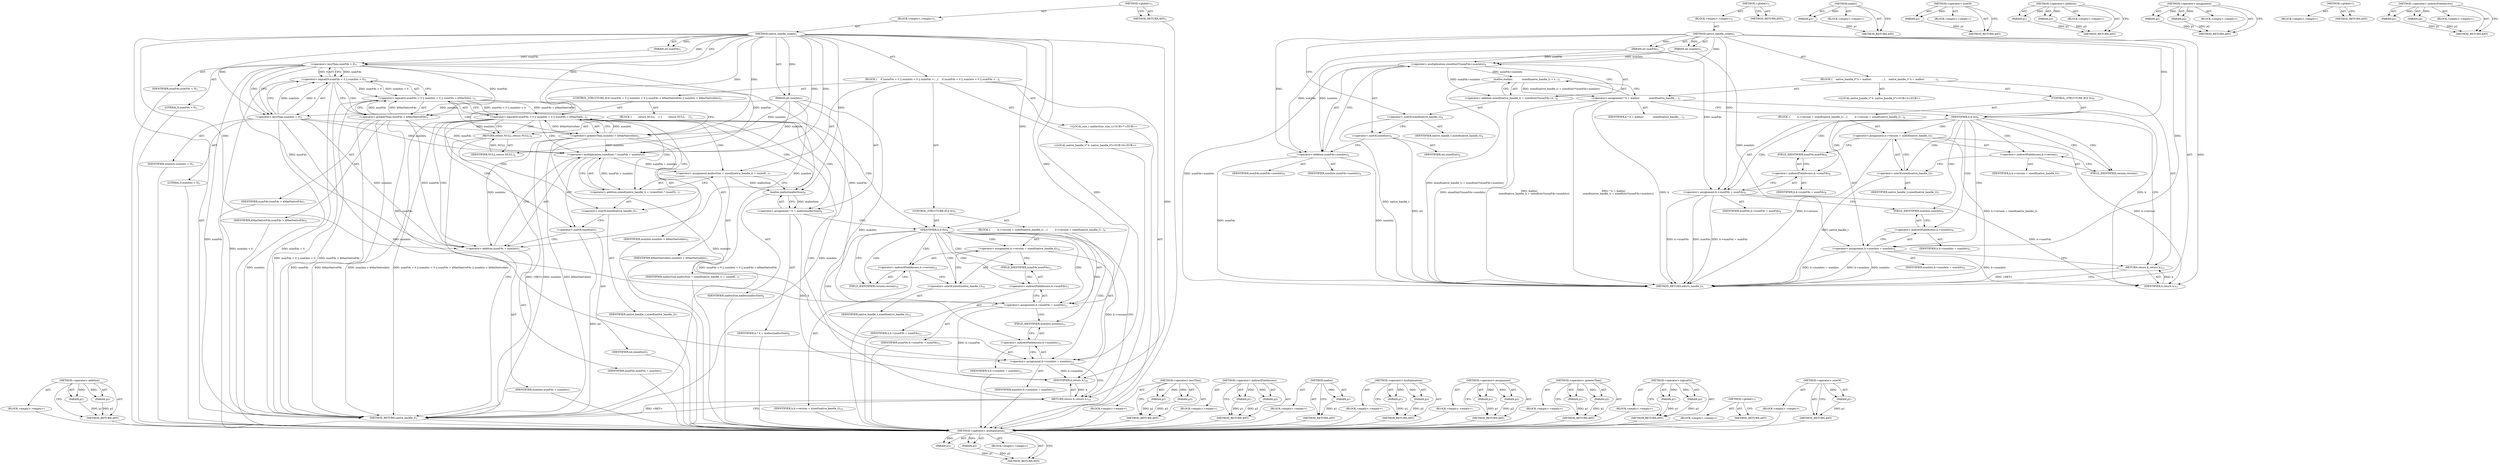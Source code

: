 digraph "&lt;operator&gt;.sizeOf" {
vulnerable_85 [label=<(METHOD,&lt;operator&gt;.multiplication)>];
vulnerable_86 [label=<(PARAM,p1)>];
vulnerable_87 [label=<(PARAM,p2)>];
vulnerable_88 [label=<(BLOCK,&lt;empty&gt;,&lt;empty&gt;)>];
vulnerable_89 [label=<(METHOD_RETURN,ANY)>];
vulnerable_6 [label=<(METHOD,&lt;global&gt;)<SUB>1</SUB>>];
vulnerable_7 [label=<(BLOCK,&lt;empty&gt;,&lt;empty&gt;)<SUB>1</SUB>>];
vulnerable_8 [label=<(METHOD,native_handle_create)<SUB>1</SUB>>];
vulnerable_9 [label=<(PARAM,int numFds)<SUB>1</SUB>>];
vulnerable_10 [label=<(PARAM,int numInts)<SUB>1</SUB>>];
vulnerable_11 [label=<(BLOCK,{
    native_handle_t* h = malloc(
            ...,{
    native_handle_t* h = malloc(
            ...)<SUB>2</SUB>>];
vulnerable_12 [label="<(LOCAL,native_handle_t* h: native_handle_t*)<SUB>3</SUB>>"];
vulnerable_13 [label=<(&lt;operator&gt;.assignment,* h = malloc(
            sizeof(native_handle_...)<SUB>3</SUB>>];
vulnerable_14 [label=<(IDENTIFIER,h,* h = malloc(
            sizeof(native_handle_...)<SUB>3</SUB>>];
vulnerable_15 [label=<(malloc,malloc(
            sizeof(native_handle_t) + s...)<SUB>3</SUB>>];
vulnerable_16 [label=<(&lt;operator&gt;.addition,sizeof(native_handle_t) + sizeof(int)*(numFds+n...)<SUB>4</SUB>>];
vulnerable_17 [label=<(&lt;operator&gt;.sizeOf,sizeof(native_handle_t))<SUB>4</SUB>>];
vulnerable_18 [label=<(IDENTIFIER,native_handle_t,sizeof(native_handle_t))<SUB>4</SUB>>];
vulnerable_19 [label=<(&lt;operator&gt;.multiplication,sizeof(int)*(numFds+numInts))<SUB>4</SUB>>];
vulnerable_20 [label=<(&lt;operator&gt;.sizeOf,sizeof(int))<SUB>4</SUB>>];
vulnerable_21 [label=<(IDENTIFIER,int,sizeof(int))<SUB>4</SUB>>];
vulnerable_22 [label=<(&lt;operator&gt;.addition,numFds+numInts)<SUB>4</SUB>>];
vulnerable_23 [label=<(IDENTIFIER,numFds,numFds+numInts)<SUB>4</SUB>>];
vulnerable_24 [label=<(IDENTIFIER,numInts,numFds+numInts)<SUB>4</SUB>>];
vulnerable_25 [label=<(CONTROL_STRUCTURE,IF,if (h))<SUB>6</SUB>>];
vulnerable_26 [label=<(IDENTIFIER,h,if (h))<SUB>6</SUB>>];
vulnerable_27 [label=<(BLOCK,{
         h-&gt;version = sizeof(native_handle_t)...,{
         h-&gt;version = sizeof(native_handle_t)...)<SUB>6</SUB>>];
vulnerable_28 [label=<(&lt;operator&gt;.assignment,h-&gt;version = sizeof(native_handle_t))<SUB>7</SUB>>];
vulnerable_29 [label=<(&lt;operator&gt;.indirectFieldAccess,h-&gt;version)<SUB>7</SUB>>];
vulnerable_30 [label=<(IDENTIFIER,h,h-&gt;version = sizeof(native_handle_t))<SUB>7</SUB>>];
vulnerable_31 [label=<(FIELD_IDENTIFIER,version,version)<SUB>7</SUB>>];
vulnerable_32 [label=<(&lt;operator&gt;.sizeOf,sizeof(native_handle_t))<SUB>7</SUB>>];
vulnerable_33 [label=<(IDENTIFIER,native_handle_t,sizeof(native_handle_t))<SUB>7</SUB>>];
vulnerable_34 [label=<(&lt;operator&gt;.assignment,h-&gt;numFds = numFds)<SUB>8</SUB>>];
vulnerable_35 [label=<(&lt;operator&gt;.indirectFieldAccess,h-&gt;numFds)<SUB>8</SUB>>];
vulnerable_36 [label=<(IDENTIFIER,h,h-&gt;numFds = numFds)<SUB>8</SUB>>];
vulnerable_37 [label=<(FIELD_IDENTIFIER,numFds,numFds)<SUB>8</SUB>>];
vulnerable_38 [label=<(IDENTIFIER,numFds,h-&gt;numFds = numFds)<SUB>8</SUB>>];
vulnerable_39 [label=<(&lt;operator&gt;.assignment,h-&gt;numInts = numInts)<SUB>9</SUB>>];
vulnerable_40 [label=<(&lt;operator&gt;.indirectFieldAccess,h-&gt;numInts)<SUB>9</SUB>>];
vulnerable_41 [label=<(IDENTIFIER,h,h-&gt;numInts = numInts)<SUB>9</SUB>>];
vulnerable_42 [label=<(FIELD_IDENTIFIER,numInts,numInts)<SUB>9</SUB>>];
vulnerable_43 [label=<(IDENTIFIER,numInts,h-&gt;numInts = numInts)<SUB>9</SUB>>];
vulnerable_44 [label=<(RETURN,return h;,return h;)<SUB>11</SUB>>];
vulnerable_45 [label=<(IDENTIFIER,h,return h;)<SUB>11</SUB>>];
vulnerable_46 [label=<(METHOD_RETURN,native_handle_t)<SUB>1</SUB>>];
vulnerable_48 [label=<(METHOD_RETURN,ANY)<SUB>1</SUB>>];
vulnerable_72 [label=<(METHOD,malloc)>];
vulnerable_73 [label=<(PARAM,p1)>];
vulnerable_74 [label=<(BLOCK,&lt;empty&gt;,&lt;empty&gt;)>];
vulnerable_75 [label=<(METHOD_RETURN,ANY)>];
vulnerable_81 [label=<(METHOD,&lt;operator&gt;.sizeOf)>];
vulnerable_82 [label=<(PARAM,p1)>];
vulnerable_83 [label=<(BLOCK,&lt;empty&gt;,&lt;empty&gt;)>];
vulnerable_84 [label=<(METHOD_RETURN,ANY)>];
vulnerable_76 [label=<(METHOD,&lt;operator&gt;.addition)>];
vulnerable_77 [label=<(PARAM,p1)>];
vulnerable_78 [label=<(PARAM,p2)>];
vulnerable_79 [label=<(BLOCK,&lt;empty&gt;,&lt;empty&gt;)>];
vulnerable_80 [label=<(METHOD_RETURN,ANY)>];
vulnerable_67 [label=<(METHOD,&lt;operator&gt;.assignment)>];
vulnerable_68 [label=<(PARAM,p1)>];
vulnerable_69 [label=<(PARAM,p2)>];
vulnerable_70 [label=<(BLOCK,&lt;empty&gt;,&lt;empty&gt;)>];
vulnerable_71 [label=<(METHOD_RETURN,ANY)>];
vulnerable_61 [label=<(METHOD,&lt;global&gt;)<SUB>1</SUB>>];
vulnerable_62 [label=<(BLOCK,&lt;empty&gt;,&lt;empty&gt;)>];
vulnerable_63 [label=<(METHOD_RETURN,ANY)>];
vulnerable_90 [label=<(METHOD,&lt;operator&gt;.indirectFieldAccess)>];
vulnerable_91 [label=<(PARAM,p1)>];
vulnerable_92 [label=<(PARAM,p2)>];
vulnerable_93 [label=<(BLOCK,&lt;empty&gt;,&lt;empty&gt;)>];
vulnerable_94 [label=<(METHOD_RETURN,ANY)>];
fixed_112 [label=<(METHOD,&lt;operator&gt;.addition)>];
fixed_113 [label=<(PARAM,p1)>];
fixed_114 [label=<(PARAM,p2)>];
fixed_115 [label=<(BLOCK,&lt;empty&gt;,&lt;empty&gt;)>];
fixed_116 [label=<(METHOD_RETURN,ANY)>];
fixed_6 [label=<(METHOD,&lt;global&gt;)<SUB>1</SUB>>];
fixed_7 [label=<(BLOCK,&lt;empty&gt;,&lt;empty&gt;)<SUB>1</SUB>>];
fixed_8 [label=<(METHOD,native_handle_create)<SUB>1</SUB>>];
fixed_9 [label=<(PARAM,int numFds)<SUB>1</SUB>>];
fixed_10 [label=<(PARAM,int numInts)<SUB>1</SUB>>];
fixed_11 [label=<(BLOCK,{
    if (numFds &lt; 0 || numInts &lt; 0 || numFds &gt;...,{
    if (numFds &lt; 0 || numInts &lt; 0 || numFds &gt;...)<SUB>2</SUB>>];
fixed_12 [label=<(CONTROL_STRUCTURE,IF,if (numFds &lt; 0 || numInts &lt; 0 || numFds &gt; kMaxNativeFds || numInts &gt; kMaxNativeInts))<SUB>3</SUB>>];
fixed_13 [label=<(&lt;operator&gt;.logicalOr,numFds &lt; 0 || numInts &lt; 0 || numFds &gt; kMaxNativ...)<SUB>3</SUB>>];
fixed_14 [label=<(&lt;operator&gt;.logicalOr,numFds &lt; 0 || numInts &lt; 0 || numFds &gt; kMaxNativ...)<SUB>3</SUB>>];
fixed_15 [label=<(&lt;operator&gt;.logicalOr,numFds &lt; 0 || numInts &lt; 0)<SUB>3</SUB>>];
fixed_16 [label=<(&lt;operator&gt;.lessThan,numFds &lt; 0)<SUB>3</SUB>>];
fixed_17 [label=<(IDENTIFIER,numFds,numFds &lt; 0)<SUB>3</SUB>>];
fixed_18 [label=<(LITERAL,0,numFds &lt; 0)<SUB>3</SUB>>];
fixed_19 [label=<(&lt;operator&gt;.lessThan,numInts &lt; 0)<SUB>3</SUB>>];
fixed_20 [label=<(IDENTIFIER,numInts,numInts &lt; 0)<SUB>3</SUB>>];
fixed_21 [label=<(LITERAL,0,numInts &lt; 0)<SUB>3</SUB>>];
fixed_22 [label=<(&lt;operator&gt;.greaterThan,numFds &gt; kMaxNativeFds)<SUB>3</SUB>>];
fixed_23 [label=<(IDENTIFIER,numFds,numFds &gt; kMaxNativeFds)<SUB>3</SUB>>];
fixed_24 [label=<(IDENTIFIER,kMaxNativeFds,numFds &gt; kMaxNativeFds)<SUB>3</SUB>>];
fixed_25 [label=<(&lt;operator&gt;.greaterThan,numInts &gt; kMaxNativeInts)<SUB>3</SUB>>];
fixed_26 [label=<(IDENTIFIER,numInts,numInts &gt; kMaxNativeInts)<SUB>3</SUB>>];
fixed_27 [label=<(IDENTIFIER,kMaxNativeInts,numInts &gt; kMaxNativeInts)<SUB>3</SUB>>];
fixed_28 [label=<(BLOCK,{
        return NULL;
    },{
        return NULL;
    })<SUB>3</SUB>>];
fixed_29 [label=<(RETURN,return NULL;,return NULL;)<SUB>4</SUB>>];
fixed_30 [label=<(IDENTIFIER,NULL,return NULL;)<SUB>4</SUB>>];
fixed_31 [label="<(LOCAL,size_t mallocSize: size_t)<SUB>7</SUB>>"];
fixed_32 [label=<(&lt;operator&gt;.assignment,mallocSize = sizeof(native_handle_t) + (sizeof(...)<SUB>7</SUB>>];
fixed_33 [label=<(IDENTIFIER,mallocSize,mallocSize = sizeof(native_handle_t) + (sizeof(...)<SUB>7</SUB>>];
fixed_34 [label=<(&lt;operator&gt;.addition,sizeof(native_handle_t) + (sizeof(int) * (numFd...)<SUB>7</SUB>>];
fixed_35 [label=<(&lt;operator&gt;.sizeOf,sizeof(native_handle_t))<SUB>7</SUB>>];
fixed_36 [label=<(IDENTIFIER,native_handle_t,sizeof(native_handle_t))<SUB>7</SUB>>];
fixed_37 [label=<(&lt;operator&gt;.multiplication,sizeof(int) * (numFds + numInts))<SUB>7</SUB>>];
fixed_38 [label=<(&lt;operator&gt;.sizeOf,sizeof(int))<SUB>7</SUB>>];
fixed_39 [label=<(IDENTIFIER,int,sizeof(int))<SUB>7</SUB>>];
fixed_40 [label=<(&lt;operator&gt;.addition,numFds + numInts)<SUB>7</SUB>>];
fixed_41 [label=<(IDENTIFIER,numFds,numFds + numInts)<SUB>7</SUB>>];
fixed_42 [label=<(IDENTIFIER,numInts,numFds + numInts)<SUB>7</SUB>>];
fixed_43 [label="<(LOCAL,native_handle_t* h: native_handle_t*)<SUB>8</SUB>>"];
fixed_44 [label=<(&lt;operator&gt;.assignment,* h = malloc(mallocSize))<SUB>8</SUB>>];
fixed_45 [label=<(IDENTIFIER,h,* h = malloc(mallocSize))<SUB>8</SUB>>];
fixed_46 [label=<(malloc,malloc(mallocSize))<SUB>8</SUB>>];
fixed_47 [label=<(IDENTIFIER,mallocSize,malloc(mallocSize))<SUB>8</SUB>>];
fixed_48 [label=<(CONTROL_STRUCTURE,IF,if (h))<SUB>9</SUB>>];
fixed_49 [label=<(IDENTIFIER,h,if (h))<SUB>9</SUB>>];
fixed_50 [label=<(BLOCK,{
         h-&gt;version = sizeof(native_handle_t)...,{
         h-&gt;version = sizeof(native_handle_t)...)<SUB>9</SUB>>];
fixed_51 [label=<(&lt;operator&gt;.assignment,h-&gt;version = sizeof(native_handle_t))<SUB>10</SUB>>];
fixed_52 [label=<(&lt;operator&gt;.indirectFieldAccess,h-&gt;version)<SUB>10</SUB>>];
fixed_53 [label=<(IDENTIFIER,h,h-&gt;version = sizeof(native_handle_t))<SUB>10</SUB>>];
fixed_54 [label=<(FIELD_IDENTIFIER,version,version)<SUB>10</SUB>>];
fixed_55 [label=<(&lt;operator&gt;.sizeOf,sizeof(native_handle_t))<SUB>10</SUB>>];
fixed_56 [label=<(IDENTIFIER,native_handle_t,sizeof(native_handle_t))<SUB>10</SUB>>];
fixed_57 [label=<(&lt;operator&gt;.assignment,h-&gt;numFds = numFds)<SUB>11</SUB>>];
fixed_58 [label=<(&lt;operator&gt;.indirectFieldAccess,h-&gt;numFds)<SUB>11</SUB>>];
fixed_59 [label=<(IDENTIFIER,h,h-&gt;numFds = numFds)<SUB>11</SUB>>];
fixed_60 [label=<(FIELD_IDENTIFIER,numFds,numFds)<SUB>11</SUB>>];
fixed_61 [label=<(IDENTIFIER,numFds,h-&gt;numFds = numFds)<SUB>11</SUB>>];
fixed_62 [label=<(&lt;operator&gt;.assignment,h-&gt;numInts = numInts)<SUB>12</SUB>>];
fixed_63 [label=<(&lt;operator&gt;.indirectFieldAccess,h-&gt;numInts)<SUB>12</SUB>>];
fixed_64 [label=<(IDENTIFIER,h,h-&gt;numInts = numInts)<SUB>12</SUB>>];
fixed_65 [label=<(FIELD_IDENTIFIER,numInts,numInts)<SUB>12</SUB>>];
fixed_66 [label=<(IDENTIFIER,numInts,h-&gt;numInts = numInts)<SUB>12</SUB>>];
fixed_67 [label=<(RETURN,return h;,return h;)<SUB>14</SUB>>];
fixed_68 [label=<(IDENTIFIER,h,return h;)<SUB>14</SUB>>];
fixed_69 [label=<(METHOD_RETURN,native_handle_t)<SUB>1</SUB>>];
fixed_71 [label=<(METHOD_RETURN,ANY)<SUB>1</SUB>>];
fixed_97 [label=<(METHOD,&lt;operator&gt;.lessThan)>];
fixed_98 [label=<(PARAM,p1)>];
fixed_99 [label=<(PARAM,p2)>];
fixed_100 [label=<(BLOCK,&lt;empty&gt;,&lt;empty&gt;)>];
fixed_101 [label=<(METHOD_RETURN,ANY)>];
fixed_130 [label=<(METHOD,&lt;operator&gt;.indirectFieldAccess)>];
fixed_131 [label=<(PARAM,p1)>];
fixed_132 [label=<(PARAM,p2)>];
fixed_133 [label=<(BLOCK,&lt;empty&gt;,&lt;empty&gt;)>];
fixed_134 [label=<(METHOD_RETURN,ANY)>];
fixed_126 [label=<(METHOD,malloc)>];
fixed_127 [label=<(PARAM,p1)>];
fixed_128 [label=<(BLOCK,&lt;empty&gt;,&lt;empty&gt;)>];
fixed_129 [label=<(METHOD_RETURN,ANY)>];
fixed_121 [label=<(METHOD,&lt;operator&gt;.multiplication)>];
fixed_122 [label=<(PARAM,p1)>];
fixed_123 [label=<(PARAM,p2)>];
fixed_124 [label=<(BLOCK,&lt;empty&gt;,&lt;empty&gt;)>];
fixed_125 [label=<(METHOD_RETURN,ANY)>];
fixed_107 [label=<(METHOD,&lt;operator&gt;.assignment)>];
fixed_108 [label=<(PARAM,p1)>];
fixed_109 [label=<(PARAM,p2)>];
fixed_110 [label=<(BLOCK,&lt;empty&gt;,&lt;empty&gt;)>];
fixed_111 [label=<(METHOD_RETURN,ANY)>];
fixed_102 [label=<(METHOD,&lt;operator&gt;.greaterThan)>];
fixed_103 [label=<(PARAM,p1)>];
fixed_104 [label=<(PARAM,p2)>];
fixed_105 [label=<(BLOCK,&lt;empty&gt;,&lt;empty&gt;)>];
fixed_106 [label=<(METHOD_RETURN,ANY)>];
fixed_92 [label=<(METHOD,&lt;operator&gt;.logicalOr)>];
fixed_93 [label=<(PARAM,p1)>];
fixed_94 [label=<(PARAM,p2)>];
fixed_95 [label=<(BLOCK,&lt;empty&gt;,&lt;empty&gt;)>];
fixed_96 [label=<(METHOD_RETURN,ANY)>];
fixed_86 [label=<(METHOD,&lt;global&gt;)<SUB>1</SUB>>];
fixed_87 [label=<(BLOCK,&lt;empty&gt;,&lt;empty&gt;)>];
fixed_88 [label=<(METHOD_RETURN,ANY)>];
fixed_117 [label=<(METHOD,&lt;operator&gt;.sizeOf)>];
fixed_118 [label=<(PARAM,p1)>];
fixed_119 [label=<(BLOCK,&lt;empty&gt;,&lt;empty&gt;)>];
fixed_120 [label=<(METHOD_RETURN,ANY)>];
vulnerable_85 -> vulnerable_86  [key=0, label="AST: "];
vulnerable_85 -> vulnerable_86  [key=1, label="DDG: "];
vulnerable_85 -> vulnerable_88  [key=0, label="AST: "];
vulnerable_85 -> vulnerable_87  [key=0, label="AST: "];
vulnerable_85 -> vulnerable_87  [key=1, label="DDG: "];
vulnerable_85 -> vulnerable_89  [key=0, label="AST: "];
vulnerable_85 -> vulnerable_89  [key=1, label="CFG: "];
vulnerable_86 -> vulnerable_89  [key=0, label="DDG: p1"];
vulnerable_87 -> vulnerable_89  [key=0, label="DDG: p2"];
vulnerable_6 -> vulnerable_7  [key=0, label="AST: "];
vulnerable_6 -> vulnerable_48  [key=0, label="AST: "];
vulnerable_6 -> vulnerable_48  [key=1, label="CFG: "];
vulnerable_7 -> vulnerable_8  [key=0, label="AST: "];
vulnerable_8 -> vulnerable_9  [key=0, label="AST: "];
vulnerable_8 -> vulnerable_9  [key=1, label="DDG: "];
vulnerable_8 -> vulnerable_10  [key=0, label="AST: "];
vulnerable_8 -> vulnerable_10  [key=1, label="DDG: "];
vulnerable_8 -> vulnerable_11  [key=0, label="AST: "];
vulnerable_8 -> vulnerable_46  [key=0, label="AST: "];
vulnerable_8 -> vulnerable_17  [key=0, label="CFG: "];
vulnerable_8 -> vulnerable_26  [key=0, label="DDG: "];
vulnerable_8 -> vulnerable_45  [key=0, label="DDG: "];
vulnerable_8 -> vulnerable_34  [key=0, label="DDG: "];
vulnerable_8 -> vulnerable_39  [key=0, label="DDG: "];
vulnerable_8 -> vulnerable_19  [key=0, label="DDG: "];
vulnerable_8 -> vulnerable_22  [key=0, label="DDG: "];
vulnerable_9 -> vulnerable_34  [key=0, label="DDG: numFds"];
vulnerable_9 -> vulnerable_19  [key=0, label="DDG: numFds"];
vulnerable_9 -> vulnerable_22  [key=0, label="DDG: numFds"];
vulnerable_10 -> vulnerable_39  [key=0, label="DDG: numInts"];
vulnerable_10 -> vulnerable_19  [key=0, label="DDG: numInts"];
vulnerable_10 -> vulnerable_22  [key=0, label="DDG: numInts"];
vulnerable_11 -> vulnerable_12  [key=0, label="AST: "];
vulnerable_11 -> vulnerable_13  [key=0, label="AST: "];
vulnerable_11 -> vulnerable_25  [key=0, label="AST: "];
vulnerable_11 -> vulnerable_44  [key=0, label="AST: "];
vulnerable_13 -> vulnerable_14  [key=0, label="AST: "];
vulnerable_13 -> vulnerable_15  [key=0, label="AST: "];
vulnerable_13 -> vulnerable_26  [key=0, label="CFG: "];
vulnerable_13 -> vulnerable_46  [key=0, label="DDG: h"];
vulnerable_13 -> vulnerable_46  [key=1, label="DDG: malloc(
            sizeof(native_handle_t) + sizeof(int)*(numFds+numInts))"];
vulnerable_13 -> vulnerable_46  [key=2, label="DDG: * h = malloc(
            sizeof(native_handle_t) + sizeof(int)*(numFds+numInts))"];
vulnerable_13 -> vulnerable_45  [key=0, label="DDG: h"];
vulnerable_15 -> vulnerable_16  [key=0, label="AST: "];
vulnerable_15 -> vulnerable_13  [key=0, label="CFG: "];
vulnerable_15 -> vulnerable_13  [key=1, label="DDG: sizeof(native_handle_t) + sizeof(int)*(numFds+numInts)"];
vulnerable_15 -> vulnerable_46  [key=0, label="DDG: sizeof(native_handle_t) + sizeof(int)*(numFds+numInts)"];
vulnerable_16 -> vulnerable_17  [key=0, label="AST: "];
vulnerable_16 -> vulnerable_19  [key=0, label="AST: "];
vulnerable_16 -> vulnerable_15  [key=0, label="CFG: "];
vulnerable_16 -> vulnerable_46  [key=0, label="DDG: sizeof(int)*(numFds+numInts)"];
vulnerable_17 -> vulnerable_18  [key=0, label="AST: "];
vulnerable_17 -> vulnerable_20  [key=0, label="CFG: "];
vulnerable_17 -> vulnerable_46  [key=0, label="DDG: native_handle_t"];
vulnerable_19 -> vulnerable_20  [key=0, label="AST: "];
vulnerable_19 -> vulnerable_22  [key=0, label="AST: "];
vulnerable_19 -> vulnerable_16  [key=0, label="CFG: "];
vulnerable_19 -> vulnerable_16  [key=1, label="DDG: numFds+numInts"];
vulnerable_19 -> vulnerable_46  [key=0, label="DDG: numFds+numInts"];
vulnerable_19 -> vulnerable_15  [key=0, label="DDG: numFds+numInts"];
vulnerable_20 -> vulnerable_21  [key=0, label="AST: "];
vulnerable_20 -> vulnerable_22  [key=0, label="CFG: "];
vulnerable_20 -> vulnerable_46  [key=0, label="DDG: int"];
vulnerable_22 -> vulnerable_23  [key=0, label="AST: "];
vulnerable_22 -> vulnerable_24  [key=0, label="AST: "];
vulnerable_22 -> vulnerable_19  [key=0, label="CFG: "];
vulnerable_22 -> vulnerable_46  [key=0, label="DDG: numFds"];
vulnerable_22 -> vulnerable_46  [key=1, label="DDG: numInts"];
vulnerable_25 -> vulnerable_26  [key=0, label="AST: "];
vulnerable_25 -> vulnerable_27  [key=0, label="AST: "];
vulnerable_26 -> vulnerable_31  [key=0, label="CFG: "];
vulnerable_26 -> vulnerable_31  [key=1, label="CDG: "];
vulnerable_26 -> vulnerable_44  [key=0, label="CFG: "];
vulnerable_26 -> vulnerable_40  [key=0, label="CDG: "];
vulnerable_26 -> vulnerable_29  [key=0, label="CDG: "];
vulnerable_26 -> vulnerable_34  [key=0, label="CDG: "];
vulnerable_26 -> vulnerable_32  [key=0, label="CDG: "];
vulnerable_26 -> vulnerable_42  [key=0, label="CDG: "];
vulnerable_26 -> vulnerable_28  [key=0, label="CDG: "];
vulnerable_26 -> vulnerable_35  [key=0, label="CDG: "];
vulnerable_26 -> vulnerable_37  [key=0, label="CDG: "];
vulnerable_26 -> vulnerable_39  [key=0, label="CDG: "];
vulnerable_27 -> vulnerable_28  [key=0, label="AST: "];
vulnerable_27 -> vulnerable_34  [key=0, label="AST: "];
vulnerable_27 -> vulnerable_39  [key=0, label="AST: "];
vulnerable_28 -> vulnerable_29  [key=0, label="AST: "];
vulnerable_28 -> vulnerable_32  [key=0, label="AST: "];
vulnerable_28 -> vulnerable_37  [key=0, label="CFG: "];
vulnerable_28 -> vulnerable_46  [key=0, label="DDG: h-&gt;version"];
vulnerable_28 -> vulnerable_46  [key=1, label="DDG: h-&gt;version = sizeof(native_handle_t)"];
vulnerable_28 -> vulnerable_45  [key=0, label="DDG: h-&gt;version"];
vulnerable_29 -> vulnerable_30  [key=0, label="AST: "];
vulnerable_29 -> vulnerable_31  [key=0, label="AST: "];
vulnerable_29 -> vulnerable_32  [key=0, label="CFG: "];
vulnerable_31 -> vulnerable_29  [key=0, label="CFG: "];
vulnerable_32 -> vulnerable_33  [key=0, label="AST: "];
vulnerable_32 -> vulnerable_28  [key=0, label="CFG: "];
vulnerable_32 -> vulnerable_46  [key=0, label="DDG: native_handle_t"];
vulnerable_34 -> vulnerable_35  [key=0, label="AST: "];
vulnerable_34 -> vulnerable_38  [key=0, label="AST: "];
vulnerable_34 -> vulnerable_42  [key=0, label="CFG: "];
vulnerable_34 -> vulnerable_46  [key=0, label="DDG: h-&gt;numFds"];
vulnerable_34 -> vulnerable_46  [key=1, label="DDG: numFds"];
vulnerable_34 -> vulnerable_46  [key=2, label="DDG: h-&gt;numFds = numFds"];
vulnerable_34 -> vulnerable_45  [key=0, label="DDG: h-&gt;numFds"];
vulnerable_35 -> vulnerable_36  [key=0, label="AST: "];
vulnerable_35 -> vulnerable_37  [key=0, label="AST: "];
vulnerable_35 -> vulnerable_34  [key=0, label="CFG: "];
vulnerable_37 -> vulnerable_35  [key=0, label="CFG: "];
vulnerable_39 -> vulnerable_40  [key=0, label="AST: "];
vulnerable_39 -> vulnerable_43  [key=0, label="AST: "];
vulnerable_39 -> vulnerable_44  [key=0, label="CFG: "];
vulnerable_39 -> vulnerable_46  [key=0, label="DDG: h-&gt;numInts"];
vulnerable_39 -> vulnerable_46  [key=1, label="DDG: numInts"];
vulnerable_39 -> vulnerable_46  [key=2, label="DDG: h-&gt;numInts = numInts"];
vulnerable_39 -> vulnerable_45  [key=0, label="DDG: h-&gt;numInts"];
vulnerable_40 -> vulnerable_41  [key=0, label="AST: "];
vulnerable_40 -> vulnerable_42  [key=0, label="AST: "];
vulnerable_40 -> vulnerable_39  [key=0, label="CFG: "];
vulnerable_42 -> vulnerable_40  [key=0, label="CFG: "];
vulnerable_44 -> vulnerable_45  [key=0, label="AST: "];
vulnerable_44 -> vulnerable_46  [key=0, label="CFG: "];
vulnerable_44 -> vulnerable_46  [key=1, label="DDG: &lt;RET&gt;"];
vulnerable_45 -> vulnerable_44  [key=0, label="DDG: h"];
vulnerable_72 -> vulnerable_73  [key=0, label="AST: "];
vulnerable_72 -> vulnerable_73  [key=1, label="DDG: "];
vulnerable_72 -> vulnerable_74  [key=0, label="AST: "];
vulnerable_72 -> vulnerable_75  [key=0, label="AST: "];
vulnerable_72 -> vulnerable_75  [key=1, label="CFG: "];
vulnerable_73 -> vulnerable_75  [key=0, label="DDG: p1"];
vulnerable_81 -> vulnerable_82  [key=0, label="AST: "];
vulnerable_81 -> vulnerable_82  [key=1, label="DDG: "];
vulnerable_81 -> vulnerable_83  [key=0, label="AST: "];
vulnerable_81 -> vulnerable_84  [key=0, label="AST: "];
vulnerable_81 -> vulnerable_84  [key=1, label="CFG: "];
vulnerable_82 -> vulnerable_84  [key=0, label="DDG: p1"];
vulnerable_76 -> vulnerable_77  [key=0, label="AST: "];
vulnerable_76 -> vulnerable_77  [key=1, label="DDG: "];
vulnerable_76 -> vulnerable_79  [key=0, label="AST: "];
vulnerable_76 -> vulnerable_78  [key=0, label="AST: "];
vulnerable_76 -> vulnerable_78  [key=1, label="DDG: "];
vulnerable_76 -> vulnerable_80  [key=0, label="AST: "];
vulnerable_76 -> vulnerable_80  [key=1, label="CFG: "];
vulnerable_77 -> vulnerable_80  [key=0, label="DDG: p1"];
vulnerable_78 -> vulnerable_80  [key=0, label="DDG: p2"];
vulnerable_67 -> vulnerable_68  [key=0, label="AST: "];
vulnerable_67 -> vulnerable_68  [key=1, label="DDG: "];
vulnerable_67 -> vulnerable_70  [key=0, label="AST: "];
vulnerable_67 -> vulnerable_69  [key=0, label="AST: "];
vulnerable_67 -> vulnerable_69  [key=1, label="DDG: "];
vulnerable_67 -> vulnerable_71  [key=0, label="AST: "];
vulnerable_67 -> vulnerable_71  [key=1, label="CFG: "];
vulnerable_68 -> vulnerable_71  [key=0, label="DDG: p1"];
vulnerable_69 -> vulnerable_71  [key=0, label="DDG: p2"];
vulnerable_61 -> vulnerable_62  [key=0, label="AST: "];
vulnerable_61 -> vulnerable_63  [key=0, label="AST: "];
vulnerable_61 -> vulnerable_63  [key=1, label="CFG: "];
vulnerable_90 -> vulnerable_91  [key=0, label="AST: "];
vulnerable_90 -> vulnerable_91  [key=1, label="DDG: "];
vulnerable_90 -> vulnerable_93  [key=0, label="AST: "];
vulnerable_90 -> vulnerable_92  [key=0, label="AST: "];
vulnerable_90 -> vulnerable_92  [key=1, label="DDG: "];
vulnerable_90 -> vulnerable_94  [key=0, label="AST: "];
vulnerable_90 -> vulnerable_94  [key=1, label="CFG: "];
vulnerable_91 -> vulnerable_94  [key=0, label="DDG: p1"];
vulnerable_92 -> vulnerable_94  [key=0, label="DDG: p2"];
fixed_112 -> fixed_113  [key=0, label="AST: "];
fixed_112 -> fixed_113  [key=1, label="DDG: "];
fixed_112 -> fixed_115  [key=0, label="AST: "];
fixed_112 -> fixed_114  [key=0, label="AST: "];
fixed_112 -> fixed_114  [key=1, label="DDG: "];
fixed_112 -> fixed_116  [key=0, label="AST: "];
fixed_112 -> fixed_116  [key=1, label="CFG: "];
fixed_113 -> fixed_116  [key=0, label="DDG: p1"];
fixed_114 -> fixed_116  [key=0, label="DDG: p2"];
fixed_115 -> vulnerable_85  [key=0];
fixed_116 -> vulnerable_85  [key=0];
fixed_6 -> fixed_7  [key=0, label="AST: "];
fixed_6 -> fixed_71  [key=0, label="AST: "];
fixed_6 -> fixed_71  [key=1, label="CFG: "];
fixed_7 -> fixed_8  [key=0, label="AST: "];
fixed_8 -> fixed_9  [key=0, label="AST: "];
fixed_8 -> fixed_9  [key=1, label="DDG: "];
fixed_8 -> fixed_10  [key=0, label="AST: "];
fixed_8 -> fixed_10  [key=1, label="DDG: "];
fixed_8 -> fixed_11  [key=0, label="AST: "];
fixed_8 -> fixed_69  [key=0, label="AST: "];
fixed_8 -> fixed_16  [key=0, label="CFG: "];
fixed_8 -> fixed_16  [key=1, label="DDG: "];
fixed_8 -> fixed_49  [key=0, label="DDG: "];
fixed_8 -> fixed_68  [key=0, label="DDG: "];
fixed_8 -> fixed_29  [key=0, label="DDG: "];
fixed_8 -> fixed_46  [key=0, label="DDG: "];
fixed_8 -> fixed_57  [key=0, label="DDG: "];
fixed_8 -> fixed_62  [key=0, label="DDG: "];
fixed_8 -> fixed_25  [key=0, label="DDG: "];
fixed_8 -> fixed_30  [key=0, label="DDG: "];
fixed_8 -> fixed_37  [key=0, label="DDG: "];
fixed_8 -> fixed_22  [key=0, label="DDG: "];
fixed_8 -> fixed_40  [key=0, label="DDG: "];
fixed_8 -> fixed_19  [key=0, label="DDG: "];
fixed_9 -> fixed_16  [key=0, label="DDG: numFds"];
fixed_10 -> fixed_69  [key=0, label="DDG: numInts"];
fixed_10 -> fixed_62  [key=0, label="DDG: numInts"];
fixed_10 -> fixed_25  [key=0, label="DDG: numInts"];
fixed_10 -> fixed_37  [key=0, label="DDG: numInts"];
fixed_10 -> fixed_40  [key=0, label="DDG: numInts"];
fixed_10 -> fixed_19  [key=0, label="DDG: numInts"];
fixed_11 -> fixed_12  [key=0, label="AST: "];
fixed_11 -> fixed_31  [key=0, label="AST: "];
fixed_11 -> fixed_32  [key=0, label="AST: "];
fixed_11 -> fixed_43  [key=0, label="AST: "];
fixed_11 -> fixed_44  [key=0, label="AST: "];
fixed_11 -> fixed_48  [key=0, label="AST: "];
fixed_11 -> fixed_67  [key=0, label="AST: "];
fixed_12 -> fixed_13  [key=0, label="AST: "];
fixed_12 -> fixed_28  [key=0, label="AST: "];
fixed_13 -> fixed_14  [key=0, label="AST: "];
fixed_13 -> fixed_25  [key=0, label="AST: "];
fixed_13 -> fixed_29  [key=0, label="CFG: "];
fixed_13 -> fixed_29  [key=1, label="CDG: "];
fixed_13 -> fixed_35  [key=0, label="CFG: "];
fixed_13 -> fixed_35  [key=1, label="CDG: "];
fixed_13 -> fixed_69  [key=0, label="DDG: numFds &lt; 0 || numInts &lt; 0 || numFds &gt; kMaxNativeFds"];
fixed_13 -> fixed_69  [key=1, label="DDG: numInts &gt; kMaxNativeInts"];
fixed_13 -> fixed_69  [key=2, label="DDG: numFds &lt; 0 || numInts &lt; 0 || numFds &gt; kMaxNativeFds || numInts &gt; kMaxNativeInts"];
fixed_13 -> fixed_34  [key=0, label="CDG: "];
fixed_13 -> fixed_32  [key=0, label="CDG: "];
fixed_13 -> fixed_49  [key=0, label="CDG: "];
fixed_13 -> fixed_37  [key=0, label="CDG: "];
fixed_13 -> fixed_46  [key=0, label="CDG: "];
fixed_13 -> fixed_38  [key=0, label="CDG: "];
fixed_13 -> fixed_67  [key=0, label="CDG: "];
fixed_13 -> fixed_40  [key=0, label="CDG: "];
fixed_13 -> fixed_44  [key=0, label="CDG: "];
fixed_14 -> fixed_15  [key=0, label="AST: "];
fixed_14 -> fixed_22  [key=0, label="AST: "];
fixed_14 -> fixed_13  [key=0, label="CFG: "];
fixed_14 -> fixed_13  [key=1, label="DDG: numFds &lt; 0 || numInts &lt; 0"];
fixed_14 -> fixed_13  [key=2, label="DDG: numFds &gt; kMaxNativeFds"];
fixed_14 -> fixed_25  [key=0, label="CFG: "];
fixed_14 -> fixed_25  [key=1, label="CDG: "];
fixed_14 -> fixed_69  [key=0, label="DDG: numFds &lt; 0 || numInts &lt; 0"];
fixed_14 -> fixed_69  [key=1, label="DDG: numFds &gt; kMaxNativeFds"];
fixed_15 -> fixed_16  [key=0, label="AST: "];
fixed_15 -> fixed_19  [key=0, label="AST: "];
fixed_15 -> fixed_14  [key=0, label="CFG: "];
fixed_15 -> fixed_14  [key=1, label="DDG: numFds &lt; 0"];
fixed_15 -> fixed_14  [key=2, label="DDG: numInts &lt; 0"];
fixed_15 -> fixed_22  [key=0, label="CFG: "];
fixed_15 -> fixed_22  [key=1, label="CDG: "];
fixed_15 -> fixed_69  [key=0, label="DDG: numFds &lt; 0"];
fixed_15 -> fixed_69  [key=1, label="DDG: numInts &lt; 0"];
fixed_16 -> fixed_17  [key=0, label="AST: "];
fixed_16 -> fixed_18  [key=0, label="AST: "];
fixed_16 -> fixed_15  [key=0, label="CFG: "];
fixed_16 -> fixed_15  [key=1, label="DDG: numFds"];
fixed_16 -> fixed_15  [key=2, label="DDG: 0"];
fixed_16 -> fixed_19  [key=0, label="CFG: "];
fixed_16 -> fixed_19  [key=1, label="CDG: "];
fixed_16 -> fixed_69  [key=0, label="DDG: numFds"];
fixed_16 -> fixed_57  [key=0, label="DDG: numFds"];
fixed_16 -> fixed_37  [key=0, label="DDG: numFds"];
fixed_16 -> fixed_22  [key=0, label="DDG: numFds"];
fixed_16 -> fixed_40  [key=0, label="DDG: numFds"];
fixed_17 -> vulnerable_85  [key=0];
fixed_18 -> vulnerable_85  [key=0];
fixed_19 -> fixed_20  [key=0, label="AST: "];
fixed_19 -> fixed_21  [key=0, label="AST: "];
fixed_19 -> fixed_15  [key=0, label="CFG: "];
fixed_19 -> fixed_15  [key=1, label="DDG: numInts"];
fixed_19 -> fixed_15  [key=2, label="DDG: 0"];
fixed_19 -> fixed_69  [key=0, label="DDG: numInts"];
fixed_19 -> fixed_62  [key=0, label="DDG: numInts"];
fixed_19 -> fixed_25  [key=0, label="DDG: numInts"];
fixed_19 -> fixed_37  [key=0, label="DDG: numInts"];
fixed_19 -> fixed_40  [key=0, label="DDG: numInts"];
fixed_20 -> vulnerable_85  [key=0];
fixed_21 -> vulnerable_85  [key=0];
fixed_22 -> fixed_23  [key=0, label="AST: "];
fixed_22 -> fixed_24  [key=0, label="AST: "];
fixed_22 -> fixed_14  [key=0, label="CFG: "];
fixed_22 -> fixed_14  [key=1, label="DDG: numFds"];
fixed_22 -> fixed_14  [key=2, label="DDG: kMaxNativeFds"];
fixed_22 -> fixed_69  [key=0, label="DDG: numFds"];
fixed_22 -> fixed_69  [key=1, label="DDG: kMaxNativeFds"];
fixed_22 -> fixed_57  [key=0, label="DDG: numFds"];
fixed_22 -> fixed_37  [key=0, label="DDG: numFds"];
fixed_22 -> fixed_40  [key=0, label="DDG: numFds"];
fixed_23 -> vulnerable_85  [key=0];
fixed_24 -> vulnerable_85  [key=0];
fixed_25 -> fixed_26  [key=0, label="AST: "];
fixed_25 -> fixed_27  [key=0, label="AST: "];
fixed_25 -> fixed_13  [key=0, label="CFG: "];
fixed_25 -> fixed_13  [key=1, label="DDG: numInts"];
fixed_25 -> fixed_13  [key=2, label="DDG: kMaxNativeInts"];
fixed_25 -> fixed_69  [key=0, label="DDG: numInts"];
fixed_25 -> fixed_69  [key=1, label="DDG: kMaxNativeInts"];
fixed_25 -> fixed_62  [key=0, label="DDG: numInts"];
fixed_25 -> fixed_37  [key=0, label="DDG: numInts"];
fixed_25 -> fixed_40  [key=0, label="DDG: numInts"];
fixed_26 -> vulnerable_85  [key=0];
fixed_27 -> vulnerable_85  [key=0];
fixed_28 -> fixed_29  [key=0, label="AST: "];
fixed_29 -> fixed_30  [key=0, label="AST: "];
fixed_29 -> fixed_69  [key=0, label="CFG: "];
fixed_29 -> fixed_69  [key=1, label="DDG: &lt;RET&gt;"];
fixed_30 -> fixed_29  [key=0, label="DDG: NULL"];
fixed_31 -> vulnerable_85  [key=0];
fixed_32 -> fixed_33  [key=0, label="AST: "];
fixed_32 -> fixed_34  [key=0, label="AST: "];
fixed_32 -> fixed_46  [key=0, label="CFG: "];
fixed_32 -> fixed_46  [key=1, label="DDG: mallocSize"];
fixed_33 -> vulnerable_85  [key=0];
fixed_34 -> fixed_35  [key=0, label="AST: "];
fixed_34 -> fixed_37  [key=0, label="AST: "];
fixed_34 -> fixed_32  [key=0, label="CFG: "];
fixed_35 -> fixed_36  [key=0, label="AST: "];
fixed_35 -> fixed_38  [key=0, label="CFG: "];
fixed_36 -> vulnerable_85  [key=0];
fixed_37 -> fixed_38  [key=0, label="AST: "];
fixed_37 -> fixed_40  [key=0, label="AST: "];
fixed_37 -> fixed_34  [key=0, label="CFG: "];
fixed_37 -> fixed_34  [key=1, label="DDG: numFds + numInts"];
fixed_37 -> fixed_32  [key=0, label="DDG: numFds + numInts"];
fixed_38 -> fixed_39  [key=0, label="AST: "];
fixed_38 -> fixed_40  [key=0, label="CFG: "];
fixed_38 -> fixed_69  [key=0, label="DDG: int"];
fixed_39 -> vulnerable_85  [key=0];
fixed_40 -> fixed_41  [key=0, label="AST: "];
fixed_40 -> fixed_42  [key=0, label="AST: "];
fixed_40 -> fixed_37  [key=0, label="CFG: "];
fixed_41 -> vulnerable_85  [key=0];
fixed_42 -> vulnerable_85  [key=0];
fixed_43 -> vulnerable_85  [key=0];
fixed_44 -> fixed_45  [key=0, label="AST: "];
fixed_44 -> fixed_46  [key=0, label="AST: "];
fixed_44 -> fixed_49  [key=0, label="CFG: "];
fixed_44 -> fixed_68  [key=0, label="DDG: h"];
fixed_45 -> vulnerable_85  [key=0];
fixed_46 -> fixed_47  [key=0, label="AST: "];
fixed_46 -> fixed_44  [key=0, label="CFG: "];
fixed_46 -> fixed_44  [key=1, label="DDG: mallocSize"];
fixed_47 -> vulnerable_85  [key=0];
fixed_48 -> fixed_49  [key=0, label="AST: "];
fixed_48 -> fixed_50  [key=0, label="AST: "];
fixed_49 -> fixed_54  [key=0, label="CFG: "];
fixed_49 -> fixed_54  [key=1, label="CDG: "];
fixed_49 -> fixed_67  [key=0, label="CFG: "];
fixed_49 -> fixed_58  [key=0, label="CDG: "];
fixed_49 -> fixed_60  [key=0, label="CDG: "];
fixed_49 -> fixed_51  [key=0, label="CDG: "];
fixed_49 -> fixed_57  [key=0, label="CDG: "];
fixed_49 -> fixed_52  [key=0, label="CDG: "];
fixed_49 -> fixed_63  [key=0, label="CDG: "];
fixed_49 -> fixed_65  [key=0, label="CDG: "];
fixed_49 -> fixed_55  [key=0, label="CDG: "];
fixed_49 -> fixed_62  [key=0, label="CDG: "];
fixed_50 -> fixed_51  [key=0, label="AST: "];
fixed_50 -> fixed_57  [key=0, label="AST: "];
fixed_50 -> fixed_62  [key=0, label="AST: "];
fixed_51 -> fixed_52  [key=0, label="AST: "];
fixed_51 -> fixed_55  [key=0, label="AST: "];
fixed_51 -> fixed_60  [key=0, label="CFG: "];
fixed_51 -> fixed_68  [key=0, label="DDG: h-&gt;version"];
fixed_52 -> fixed_53  [key=0, label="AST: "];
fixed_52 -> fixed_54  [key=0, label="AST: "];
fixed_52 -> fixed_55  [key=0, label="CFG: "];
fixed_53 -> vulnerable_85  [key=0];
fixed_54 -> fixed_52  [key=0, label="CFG: "];
fixed_55 -> fixed_56  [key=0, label="AST: "];
fixed_55 -> fixed_51  [key=0, label="CFG: "];
fixed_56 -> vulnerable_85  [key=0];
fixed_57 -> fixed_58  [key=0, label="AST: "];
fixed_57 -> fixed_61  [key=0, label="AST: "];
fixed_57 -> fixed_65  [key=0, label="CFG: "];
fixed_57 -> fixed_68  [key=0, label="DDG: h-&gt;numFds"];
fixed_58 -> fixed_59  [key=0, label="AST: "];
fixed_58 -> fixed_60  [key=0, label="AST: "];
fixed_58 -> fixed_57  [key=0, label="CFG: "];
fixed_59 -> vulnerable_85  [key=0];
fixed_60 -> fixed_58  [key=0, label="CFG: "];
fixed_61 -> vulnerable_85  [key=0];
fixed_62 -> fixed_63  [key=0, label="AST: "];
fixed_62 -> fixed_66  [key=0, label="AST: "];
fixed_62 -> fixed_67  [key=0, label="CFG: "];
fixed_62 -> fixed_68  [key=0, label="DDG: h-&gt;numInts"];
fixed_63 -> fixed_64  [key=0, label="AST: "];
fixed_63 -> fixed_65  [key=0, label="AST: "];
fixed_63 -> fixed_62  [key=0, label="CFG: "];
fixed_64 -> vulnerable_85  [key=0];
fixed_65 -> fixed_63  [key=0, label="CFG: "];
fixed_66 -> vulnerable_85  [key=0];
fixed_67 -> fixed_68  [key=0, label="AST: "];
fixed_67 -> fixed_69  [key=0, label="CFG: "];
fixed_67 -> fixed_69  [key=1, label="DDG: &lt;RET&gt;"];
fixed_68 -> fixed_67  [key=0, label="DDG: h"];
fixed_69 -> vulnerable_85  [key=0];
fixed_71 -> vulnerable_85  [key=0];
fixed_97 -> fixed_98  [key=0, label="AST: "];
fixed_97 -> fixed_98  [key=1, label="DDG: "];
fixed_97 -> fixed_100  [key=0, label="AST: "];
fixed_97 -> fixed_99  [key=0, label="AST: "];
fixed_97 -> fixed_99  [key=1, label="DDG: "];
fixed_97 -> fixed_101  [key=0, label="AST: "];
fixed_97 -> fixed_101  [key=1, label="CFG: "];
fixed_98 -> fixed_101  [key=0, label="DDG: p1"];
fixed_99 -> fixed_101  [key=0, label="DDG: p2"];
fixed_100 -> vulnerable_85  [key=0];
fixed_101 -> vulnerable_85  [key=0];
fixed_130 -> fixed_131  [key=0, label="AST: "];
fixed_130 -> fixed_131  [key=1, label="DDG: "];
fixed_130 -> fixed_133  [key=0, label="AST: "];
fixed_130 -> fixed_132  [key=0, label="AST: "];
fixed_130 -> fixed_132  [key=1, label="DDG: "];
fixed_130 -> fixed_134  [key=0, label="AST: "];
fixed_130 -> fixed_134  [key=1, label="CFG: "];
fixed_131 -> fixed_134  [key=0, label="DDG: p1"];
fixed_132 -> fixed_134  [key=0, label="DDG: p2"];
fixed_133 -> vulnerable_85  [key=0];
fixed_134 -> vulnerable_85  [key=0];
fixed_126 -> fixed_127  [key=0, label="AST: "];
fixed_126 -> fixed_127  [key=1, label="DDG: "];
fixed_126 -> fixed_128  [key=0, label="AST: "];
fixed_126 -> fixed_129  [key=0, label="AST: "];
fixed_126 -> fixed_129  [key=1, label="CFG: "];
fixed_127 -> fixed_129  [key=0, label="DDG: p1"];
fixed_128 -> vulnerable_85  [key=0];
fixed_129 -> vulnerable_85  [key=0];
fixed_121 -> fixed_122  [key=0, label="AST: "];
fixed_121 -> fixed_122  [key=1, label="DDG: "];
fixed_121 -> fixed_124  [key=0, label="AST: "];
fixed_121 -> fixed_123  [key=0, label="AST: "];
fixed_121 -> fixed_123  [key=1, label="DDG: "];
fixed_121 -> fixed_125  [key=0, label="AST: "];
fixed_121 -> fixed_125  [key=1, label="CFG: "];
fixed_122 -> fixed_125  [key=0, label="DDG: p1"];
fixed_123 -> fixed_125  [key=0, label="DDG: p2"];
fixed_124 -> vulnerable_85  [key=0];
fixed_125 -> vulnerable_85  [key=0];
fixed_107 -> fixed_108  [key=0, label="AST: "];
fixed_107 -> fixed_108  [key=1, label="DDG: "];
fixed_107 -> fixed_110  [key=0, label="AST: "];
fixed_107 -> fixed_109  [key=0, label="AST: "];
fixed_107 -> fixed_109  [key=1, label="DDG: "];
fixed_107 -> fixed_111  [key=0, label="AST: "];
fixed_107 -> fixed_111  [key=1, label="CFG: "];
fixed_108 -> fixed_111  [key=0, label="DDG: p1"];
fixed_109 -> fixed_111  [key=0, label="DDG: p2"];
fixed_110 -> vulnerable_85  [key=0];
fixed_111 -> vulnerable_85  [key=0];
fixed_102 -> fixed_103  [key=0, label="AST: "];
fixed_102 -> fixed_103  [key=1, label="DDG: "];
fixed_102 -> fixed_105  [key=0, label="AST: "];
fixed_102 -> fixed_104  [key=0, label="AST: "];
fixed_102 -> fixed_104  [key=1, label="DDG: "];
fixed_102 -> fixed_106  [key=0, label="AST: "];
fixed_102 -> fixed_106  [key=1, label="CFG: "];
fixed_103 -> fixed_106  [key=0, label="DDG: p1"];
fixed_104 -> fixed_106  [key=0, label="DDG: p2"];
fixed_105 -> vulnerable_85  [key=0];
fixed_106 -> vulnerable_85  [key=0];
fixed_92 -> fixed_93  [key=0, label="AST: "];
fixed_92 -> fixed_93  [key=1, label="DDG: "];
fixed_92 -> fixed_95  [key=0, label="AST: "];
fixed_92 -> fixed_94  [key=0, label="AST: "];
fixed_92 -> fixed_94  [key=1, label="DDG: "];
fixed_92 -> fixed_96  [key=0, label="AST: "];
fixed_92 -> fixed_96  [key=1, label="CFG: "];
fixed_93 -> fixed_96  [key=0, label="DDG: p1"];
fixed_94 -> fixed_96  [key=0, label="DDG: p2"];
fixed_95 -> vulnerable_85  [key=0];
fixed_96 -> vulnerable_85  [key=0];
fixed_86 -> fixed_87  [key=0, label="AST: "];
fixed_86 -> fixed_88  [key=0, label="AST: "];
fixed_86 -> fixed_88  [key=1, label="CFG: "];
fixed_87 -> vulnerable_85  [key=0];
fixed_88 -> vulnerable_85  [key=0];
fixed_117 -> fixed_118  [key=0, label="AST: "];
fixed_117 -> fixed_118  [key=1, label="DDG: "];
fixed_117 -> fixed_119  [key=0, label="AST: "];
fixed_117 -> fixed_120  [key=0, label="AST: "];
fixed_117 -> fixed_120  [key=1, label="CFG: "];
fixed_118 -> fixed_120  [key=0, label="DDG: p1"];
fixed_119 -> vulnerable_85  [key=0];
fixed_120 -> vulnerable_85  [key=0];
}
